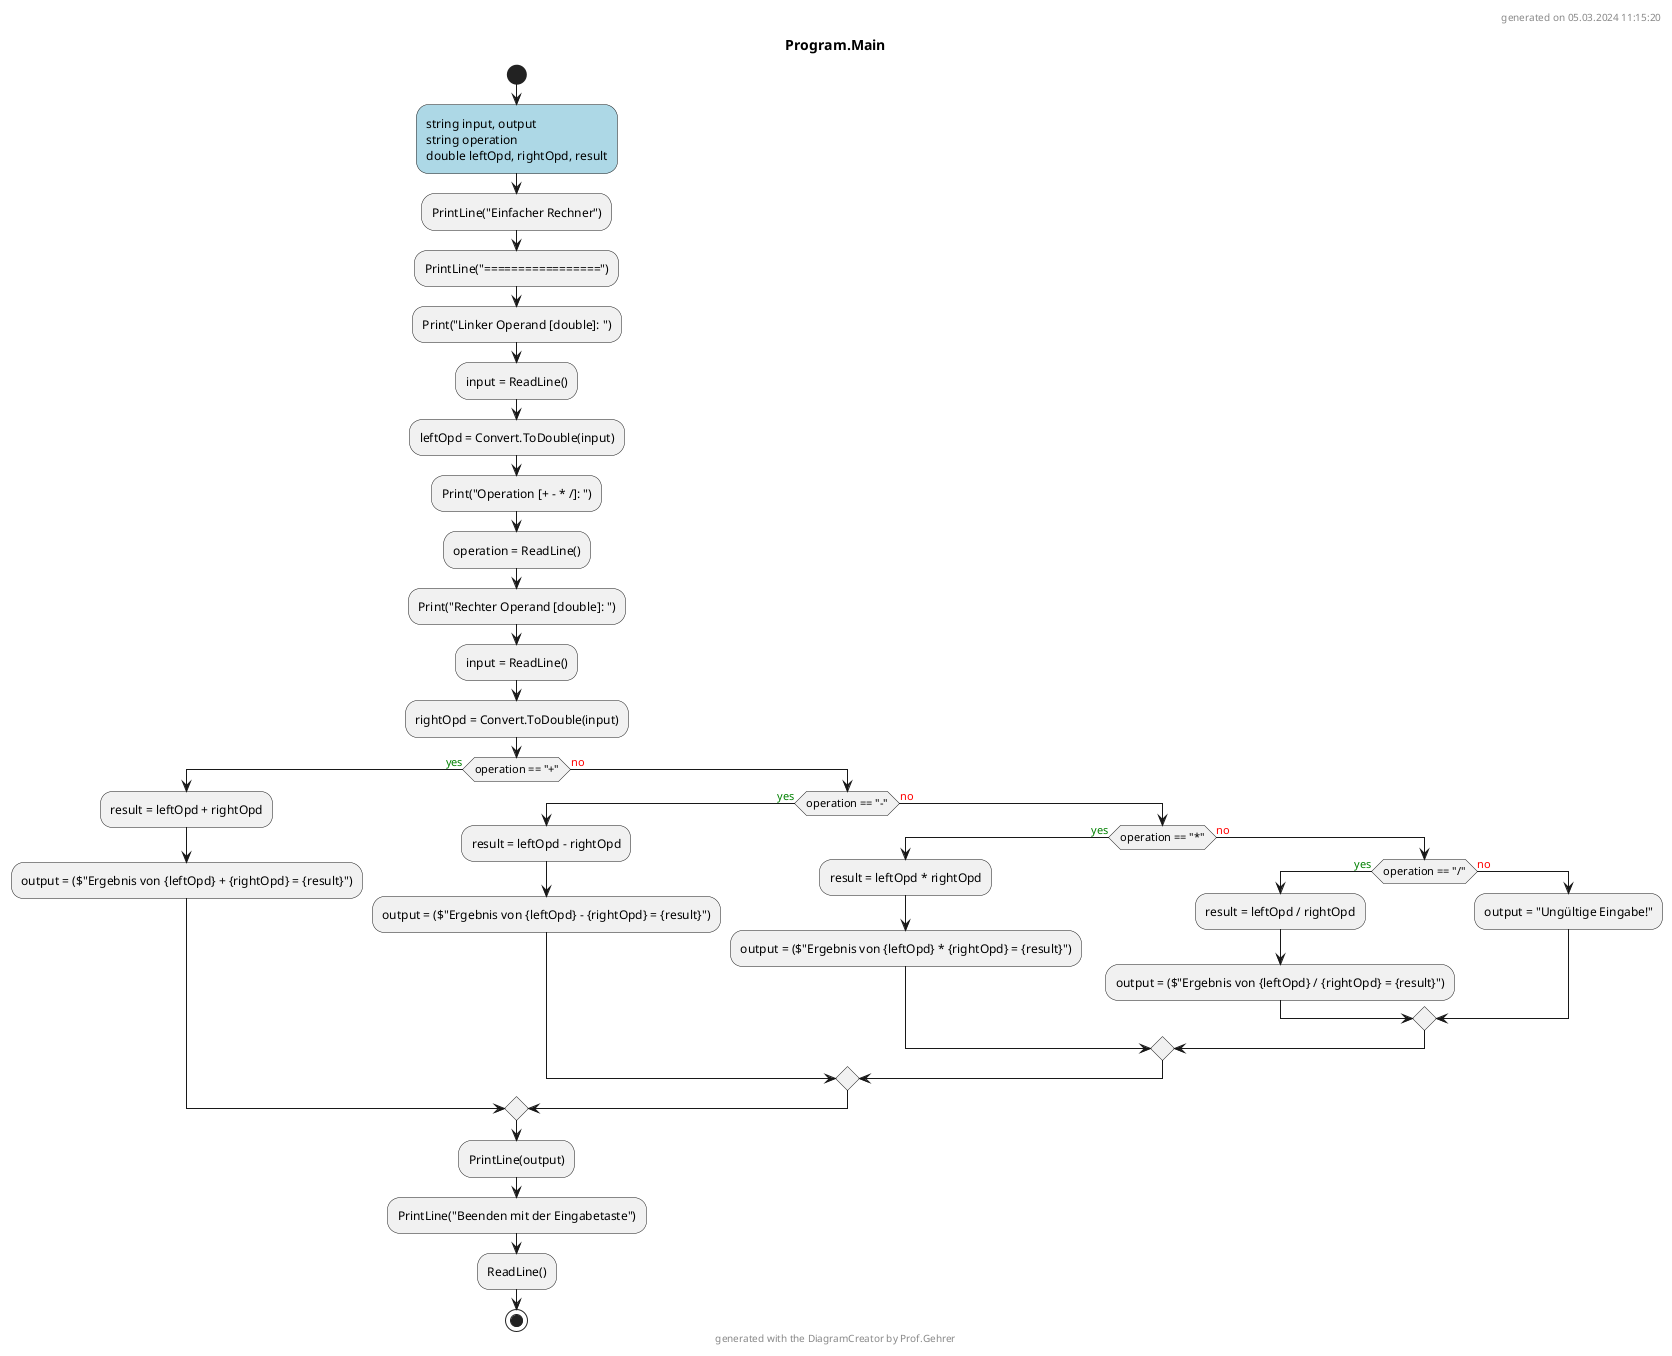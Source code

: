 @startuml Program.Main
header
generated on 05.03.2024 11:15:20
end header
title Program.Main
start
#LightBlue:string input, output
string operation
double leftOpd, rightOpd, result;
:PrintLine("Einfacher Rechner");
:PrintLine("=================");
:Print("Linker Operand [double]: ");
:input = ReadLine();
:leftOpd = Convert.ToDouble(input);
:Print("Operation [+ - * /]: ");
:operation = ReadLine();
:Print("Rechter Operand [double]: ");
:input = ReadLine();
:rightOpd = Convert.ToDouble(input);
if (operation == "+") then (<color:green>yes)
    :result = leftOpd + rightOpd;
    :output = ($"Ergebnis von {leftOpd} + {rightOpd} = {result}");
  else (<color:red>no)
    if (operation == "-") then (<color:green>yes)
        :result = leftOpd - rightOpd;
        :output = ($"Ergebnis von {leftOpd} - {rightOpd} = {result}");
      else (<color:red>no)
        if (operation == "*") then (<color:green>yes)
            :result = leftOpd * rightOpd;
            :output = ($"Ergebnis von {leftOpd} * {rightOpd} = {result}");
          else (<color:red>no)
            if (operation == "/") then (<color:green>yes)
                :result = leftOpd / rightOpd;
                :output = ($"Ergebnis von {leftOpd} / {rightOpd} = {result}");
              else (<color:red>no)
                  :output = "Ungültige Eingabe!";
            endif
        endif
    endif
endif
:PrintLine(output);
:PrintLine("Beenden mit der Eingabetaste");
:ReadLine();
footer
generated with the DiagramCreator by Prof.Gehrer
end footer
stop
@enduml
